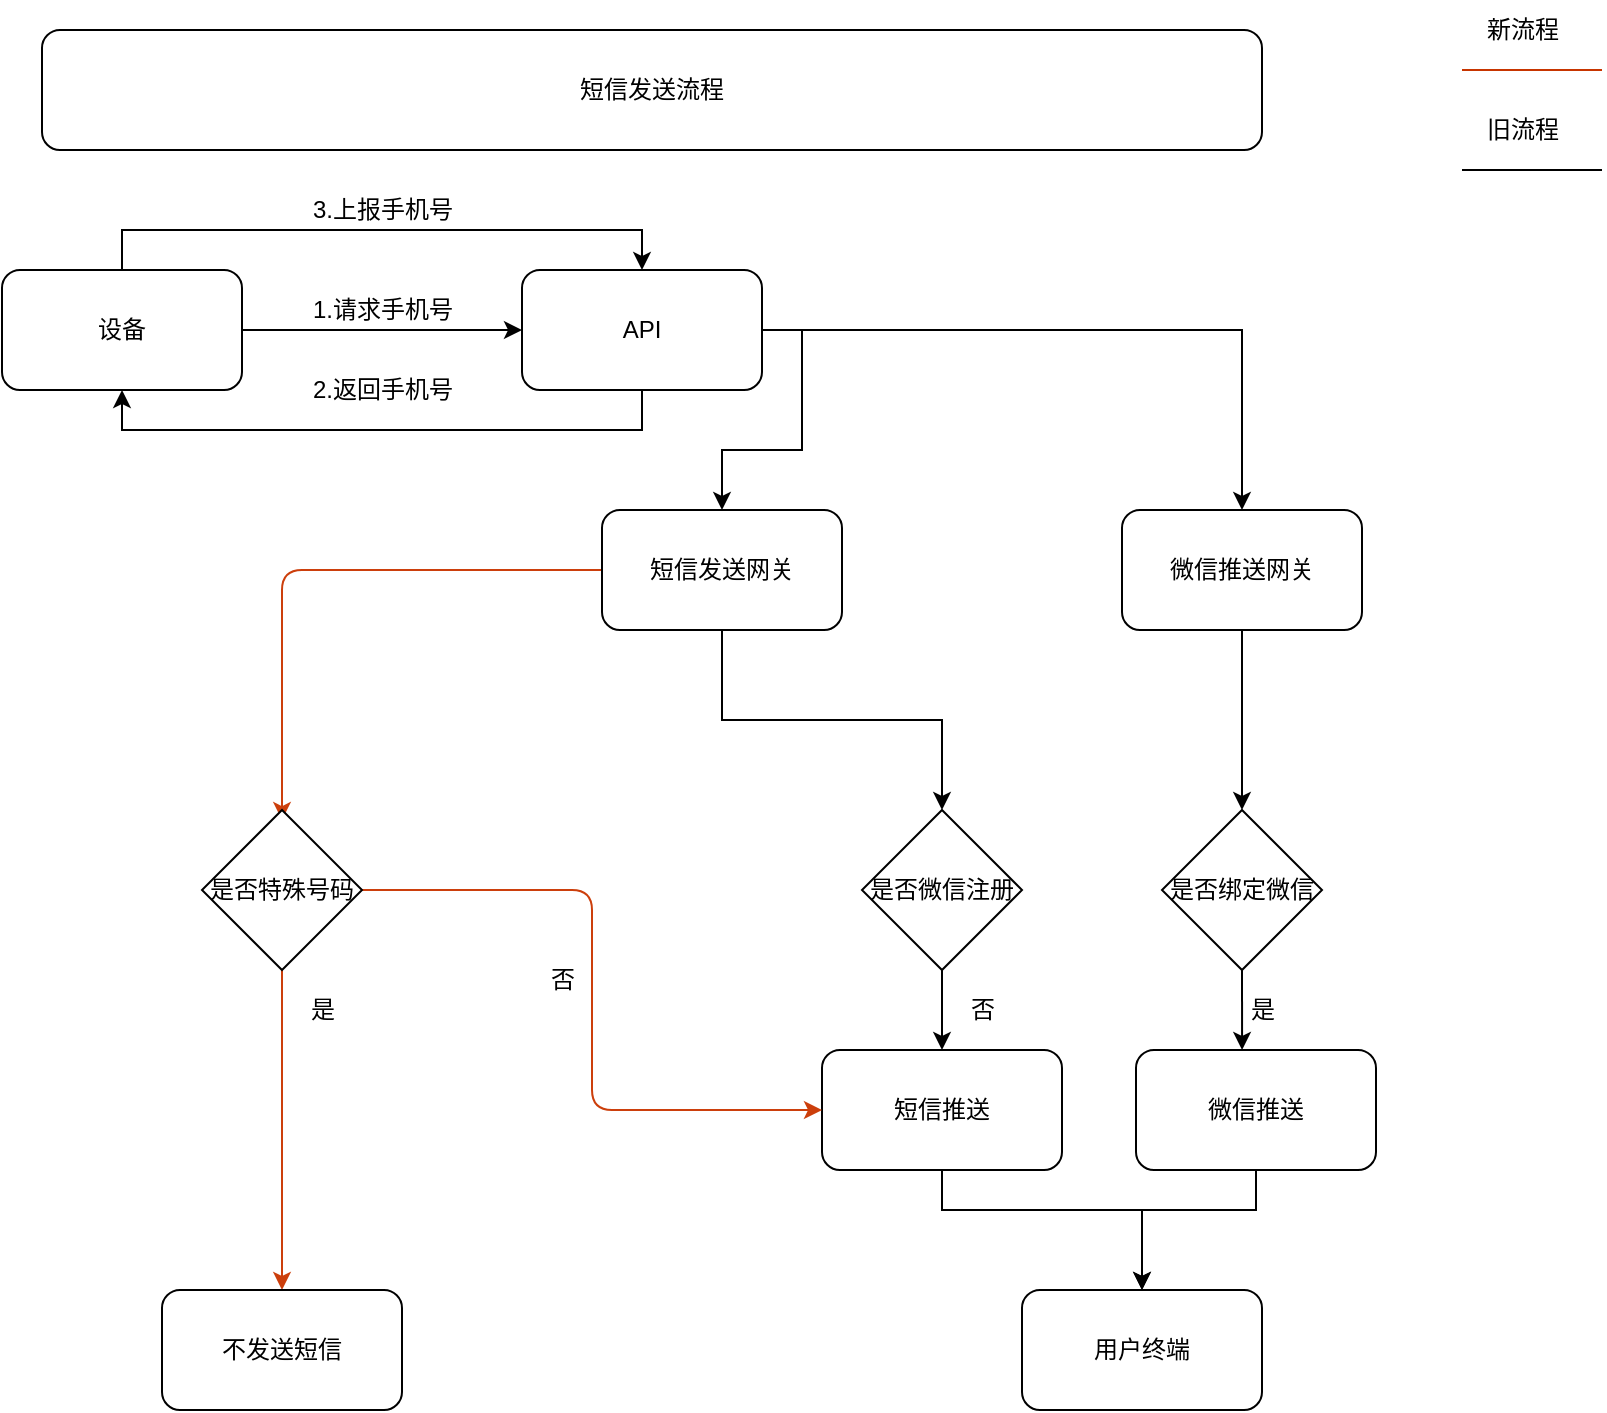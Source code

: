 <mxfile version="20.5.1" type="github">
  <diagram name="Page-1" id="52a04d89-c75d-2922-d76d-85b35f80e030">
    <mxGraphModel dx="1422" dy="762" grid="1" gridSize="10" guides="1" tooltips="1" connect="1" arrows="1" fold="1" page="1" pageScale="1" pageWidth="1100" pageHeight="850" background="none" math="0" shadow="0">
      <root>
        <mxCell id="0" />
        <mxCell id="1" parent="0" />
        <mxCell id="dq3wkl6CSuaMOuUt7eZr-1" value="短信发送流程" style="rounded=1;whiteSpace=wrap;html=1;" vertex="1" parent="1">
          <mxGeometry x="260" y="50" width="610" height="60" as="geometry" />
        </mxCell>
        <mxCell id="dq3wkl6CSuaMOuUt7eZr-4" style="edgeStyle=orthogonalEdgeStyle;rounded=0;orthogonalLoop=1;jettySize=auto;html=1;exitX=1;exitY=0.5;exitDx=0;exitDy=0;" edge="1" parent="1" source="dq3wkl6CSuaMOuUt7eZr-2" target="dq3wkl6CSuaMOuUt7eZr-3">
          <mxGeometry relative="1" as="geometry" />
        </mxCell>
        <mxCell id="dq3wkl6CSuaMOuUt7eZr-8" style="edgeStyle=orthogonalEdgeStyle;rounded=0;orthogonalLoop=1;jettySize=auto;html=1;exitX=0.5;exitY=0;exitDx=0;exitDy=0;entryX=0.5;entryY=0;entryDx=0;entryDy=0;" edge="1" parent="1" source="dq3wkl6CSuaMOuUt7eZr-2" target="dq3wkl6CSuaMOuUt7eZr-3">
          <mxGeometry relative="1" as="geometry" />
        </mxCell>
        <mxCell id="dq3wkl6CSuaMOuUt7eZr-2" value="设备" style="rounded=1;whiteSpace=wrap;html=1;" vertex="1" parent="1">
          <mxGeometry x="240" y="170" width="120" height="60" as="geometry" />
        </mxCell>
        <mxCell id="dq3wkl6CSuaMOuUt7eZr-5" style="edgeStyle=orthogonalEdgeStyle;rounded=0;orthogonalLoop=1;jettySize=auto;html=1;exitX=0.5;exitY=1;exitDx=0;exitDy=0;entryX=0.5;entryY=1;entryDx=0;entryDy=0;" edge="1" parent="1" source="dq3wkl6CSuaMOuUt7eZr-3" target="dq3wkl6CSuaMOuUt7eZr-2">
          <mxGeometry relative="1" as="geometry" />
        </mxCell>
        <mxCell id="dq3wkl6CSuaMOuUt7eZr-11" style="edgeStyle=orthogonalEdgeStyle;rounded=0;orthogonalLoop=1;jettySize=auto;html=1;exitX=1;exitY=0.5;exitDx=0;exitDy=0;" edge="1" parent="1" source="dq3wkl6CSuaMOuUt7eZr-3" target="dq3wkl6CSuaMOuUt7eZr-10">
          <mxGeometry relative="1" as="geometry" />
        </mxCell>
        <mxCell id="dq3wkl6CSuaMOuUt7eZr-13" style="edgeStyle=orthogonalEdgeStyle;rounded=0;orthogonalLoop=1;jettySize=auto;html=1;exitX=1;exitY=0.5;exitDx=0;exitDy=0;" edge="1" parent="1" source="dq3wkl6CSuaMOuUt7eZr-3" target="dq3wkl6CSuaMOuUt7eZr-12">
          <mxGeometry relative="1" as="geometry" />
        </mxCell>
        <mxCell id="dq3wkl6CSuaMOuUt7eZr-3" value="API" style="rounded=1;whiteSpace=wrap;html=1;" vertex="1" parent="1">
          <mxGeometry x="500" y="170" width="120" height="60" as="geometry" />
        </mxCell>
        <mxCell id="dq3wkl6CSuaMOuUt7eZr-6" value="1.请求手机号" style="text;html=1;align=center;verticalAlign=middle;resizable=0;points=[];autosize=1;strokeColor=none;fillColor=none;" vertex="1" parent="1">
          <mxGeometry x="385" y="175" width="90" height="30" as="geometry" />
        </mxCell>
        <mxCell id="dq3wkl6CSuaMOuUt7eZr-7" value="2.返回手机号" style="text;html=1;align=center;verticalAlign=middle;resizable=0;points=[];autosize=1;strokeColor=none;fillColor=none;" vertex="1" parent="1">
          <mxGeometry x="385" y="215" width="90" height="30" as="geometry" />
        </mxCell>
        <mxCell id="dq3wkl6CSuaMOuUt7eZr-9" value="3.上报手机号" style="text;html=1;align=center;verticalAlign=middle;resizable=0;points=[];autosize=1;strokeColor=none;fillColor=none;" vertex="1" parent="1">
          <mxGeometry x="385" y="125" width="90" height="30" as="geometry" />
        </mxCell>
        <mxCell id="dq3wkl6CSuaMOuUt7eZr-16" style="edgeStyle=orthogonalEdgeStyle;rounded=0;orthogonalLoop=1;jettySize=auto;html=1;exitX=0.5;exitY=1;exitDx=0;exitDy=0;entryX=0.5;entryY=0;entryDx=0;entryDy=0;" edge="1" parent="1" source="dq3wkl6CSuaMOuUt7eZr-10" target="dq3wkl6CSuaMOuUt7eZr-17">
          <mxGeometry relative="1" as="geometry">
            <mxPoint x="790" y="460" as="targetPoint" />
          </mxGeometry>
        </mxCell>
        <mxCell id="dq3wkl6CSuaMOuUt7eZr-39" style="edgeStyle=orthogonalEdgeStyle;rounded=1;orthogonalLoop=1;jettySize=auto;html=1;exitX=0;exitY=0.5;exitDx=0;exitDy=0;strokeColor=#CC3F0C;entryX=0.5;entryY=0.063;entryDx=0;entryDy=0;entryPerimeter=0;" edge="1" parent="1" source="dq3wkl6CSuaMOuUt7eZr-10" target="dq3wkl6CSuaMOuUt7eZr-40">
          <mxGeometry relative="1" as="geometry">
            <mxPoint x="380" y="450" as="targetPoint" />
          </mxGeometry>
        </mxCell>
        <mxCell id="dq3wkl6CSuaMOuUt7eZr-10" value="短信发送网关" style="rounded=1;whiteSpace=wrap;html=1;" vertex="1" parent="1">
          <mxGeometry x="540" y="290" width="120" height="60" as="geometry" />
        </mxCell>
        <mxCell id="dq3wkl6CSuaMOuUt7eZr-21" style="edgeStyle=orthogonalEdgeStyle;rounded=0;orthogonalLoop=1;jettySize=auto;html=1;exitX=0.5;exitY=1;exitDx=0;exitDy=0;entryX=0.5;entryY=0;entryDx=0;entryDy=0;" edge="1" parent="1" source="dq3wkl6CSuaMOuUt7eZr-12" target="dq3wkl6CSuaMOuUt7eZr-20">
          <mxGeometry relative="1" as="geometry" />
        </mxCell>
        <mxCell id="dq3wkl6CSuaMOuUt7eZr-12" value="微信推送网关" style="rounded=1;whiteSpace=wrap;html=1;" vertex="1" parent="1">
          <mxGeometry x="800" y="290" width="120" height="60" as="geometry" />
        </mxCell>
        <mxCell id="dq3wkl6CSuaMOuUt7eZr-14" value="用户终端" style="rounded=1;whiteSpace=wrap;html=1;" vertex="1" parent="1">
          <mxGeometry x="750" y="680" width="120" height="60" as="geometry" />
        </mxCell>
        <mxCell id="dq3wkl6CSuaMOuUt7eZr-22" style="edgeStyle=orthogonalEdgeStyle;rounded=0;orthogonalLoop=1;jettySize=auto;html=1;exitX=0.5;exitY=1;exitDx=0;exitDy=0;entryX=0.5;entryY=0;entryDx=0;entryDy=0;" edge="1" parent="1" source="dq3wkl6CSuaMOuUt7eZr-17" target="dq3wkl6CSuaMOuUt7eZr-18">
          <mxGeometry relative="1" as="geometry" />
        </mxCell>
        <mxCell id="dq3wkl6CSuaMOuUt7eZr-17" value="是否微信注册" style="rhombus;whiteSpace=wrap;html=1;" vertex="1" parent="1">
          <mxGeometry x="670" y="440" width="80" height="80" as="geometry" />
        </mxCell>
        <mxCell id="dq3wkl6CSuaMOuUt7eZr-24" style="edgeStyle=orthogonalEdgeStyle;rounded=0;orthogonalLoop=1;jettySize=auto;html=1;exitX=0.5;exitY=1;exitDx=0;exitDy=0;entryX=0.5;entryY=0;entryDx=0;entryDy=0;" edge="1" parent="1" source="dq3wkl6CSuaMOuUt7eZr-18" target="dq3wkl6CSuaMOuUt7eZr-14">
          <mxGeometry relative="1" as="geometry">
            <Array as="points">
              <mxPoint x="710" y="640" />
              <mxPoint x="810" y="640" />
            </Array>
          </mxGeometry>
        </mxCell>
        <mxCell id="dq3wkl6CSuaMOuUt7eZr-18" value="短信推送" style="rounded=1;whiteSpace=wrap;html=1;" vertex="1" parent="1">
          <mxGeometry x="650" y="560" width="120" height="60" as="geometry" />
        </mxCell>
        <mxCell id="dq3wkl6CSuaMOuUt7eZr-28" style="edgeStyle=orthogonalEdgeStyle;rounded=0;orthogonalLoop=1;jettySize=auto;html=1;exitX=0.5;exitY=1;exitDx=0;exitDy=0;entryX=0.5;entryY=0;entryDx=0;entryDy=0;" edge="1" parent="1" source="dq3wkl6CSuaMOuUt7eZr-19" target="dq3wkl6CSuaMOuUt7eZr-14">
          <mxGeometry relative="1" as="geometry">
            <mxPoint x="810" y="660" as="targetPoint" />
            <Array as="points">
              <mxPoint x="867" y="640" />
              <mxPoint x="810" y="640" />
            </Array>
          </mxGeometry>
        </mxCell>
        <mxCell id="dq3wkl6CSuaMOuUt7eZr-19" value="微信推送" style="rounded=1;whiteSpace=wrap;html=1;" vertex="1" parent="1">
          <mxGeometry x="807" y="560" width="120" height="60" as="geometry" />
        </mxCell>
        <mxCell id="dq3wkl6CSuaMOuUt7eZr-23" style="edgeStyle=orthogonalEdgeStyle;rounded=0;orthogonalLoop=1;jettySize=auto;html=1;exitX=0.5;exitY=1;exitDx=0;exitDy=0;entryX=0.442;entryY=0;entryDx=0;entryDy=0;entryPerimeter=0;" edge="1" parent="1" source="dq3wkl6CSuaMOuUt7eZr-20" target="dq3wkl6CSuaMOuUt7eZr-19">
          <mxGeometry relative="1" as="geometry" />
        </mxCell>
        <mxCell id="dq3wkl6CSuaMOuUt7eZr-20" value="是否绑定微信" style="rhombus;whiteSpace=wrap;html=1;" vertex="1" parent="1">
          <mxGeometry x="820" y="440" width="80" height="80" as="geometry" />
        </mxCell>
        <mxCell id="dq3wkl6CSuaMOuUt7eZr-29" value="否" style="text;html=1;align=center;verticalAlign=middle;resizable=0;points=[];autosize=1;strokeColor=none;fillColor=none;" vertex="1" parent="1">
          <mxGeometry x="710" y="525" width="40" height="30" as="geometry" />
        </mxCell>
        <mxCell id="dq3wkl6CSuaMOuUt7eZr-30" value="是" style="text;html=1;align=center;verticalAlign=middle;resizable=0;points=[];autosize=1;strokeColor=none;fillColor=none;" vertex="1" parent="1">
          <mxGeometry x="850" y="525" width="40" height="30" as="geometry" />
        </mxCell>
        <mxCell id="dq3wkl6CSuaMOuUt7eZr-31" value="" style="endArrow=none;html=1;rounded=0;strokeColor=#C73500;fillColor=#fa6800;" edge="1" parent="1">
          <mxGeometry width="50" height="50" relative="1" as="geometry">
            <mxPoint x="970" y="70" as="sourcePoint" />
            <mxPoint x="1040" y="70" as="targetPoint" />
          </mxGeometry>
        </mxCell>
        <mxCell id="dq3wkl6CSuaMOuUt7eZr-35" value="新流程" style="text;html=1;align=center;verticalAlign=middle;resizable=0;points=[];autosize=1;strokeColor=none;fillColor=none;" vertex="1" parent="1">
          <mxGeometry x="970" y="35" width="60" height="30" as="geometry" />
        </mxCell>
        <mxCell id="dq3wkl6CSuaMOuUt7eZr-36" value="" style="endArrow=none;html=1;rounded=1;strokeColor=#000000;" edge="1" parent="1">
          <mxGeometry width="50" height="50" relative="1" as="geometry">
            <mxPoint x="970" y="120" as="sourcePoint" />
            <mxPoint x="1040" y="120" as="targetPoint" />
          </mxGeometry>
        </mxCell>
        <mxCell id="dq3wkl6CSuaMOuUt7eZr-37" value="旧流程" style="text;html=1;align=center;verticalAlign=middle;resizable=0;points=[];autosize=1;strokeColor=none;fillColor=none;" vertex="1" parent="1">
          <mxGeometry x="970" y="85" width="60" height="30" as="geometry" />
        </mxCell>
        <mxCell id="dq3wkl6CSuaMOuUt7eZr-42" style="edgeStyle=orthogonalEdgeStyle;rounded=1;orthogonalLoop=1;jettySize=auto;html=1;exitX=0.5;exitY=1;exitDx=0;exitDy=0;strokeColor=#CC3F0C;entryX=0.5;entryY=0;entryDx=0;entryDy=0;" edge="1" parent="1" source="dq3wkl6CSuaMOuUt7eZr-40" target="dq3wkl6CSuaMOuUt7eZr-43">
          <mxGeometry relative="1" as="geometry">
            <mxPoint x="380" y="570" as="targetPoint" />
          </mxGeometry>
        </mxCell>
        <mxCell id="dq3wkl6CSuaMOuUt7eZr-45" style="edgeStyle=orthogonalEdgeStyle;rounded=1;orthogonalLoop=1;jettySize=auto;html=1;exitX=1;exitY=0.5;exitDx=0;exitDy=0;entryX=0;entryY=0.5;entryDx=0;entryDy=0;strokeColor=#CC3F0C;" edge="1" parent="1" source="dq3wkl6CSuaMOuUt7eZr-40" target="dq3wkl6CSuaMOuUt7eZr-18">
          <mxGeometry relative="1" as="geometry" />
        </mxCell>
        <mxCell id="dq3wkl6CSuaMOuUt7eZr-40" value="是否特殊号码" style="rhombus;whiteSpace=wrap;html=1;" vertex="1" parent="1">
          <mxGeometry x="340" y="440" width="80" height="80" as="geometry" />
        </mxCell>
        <mxCell id="dq3wkl6CSuaMOuUt7eZr-43" value="不发送短信" style="rounded=1;whiteSpace=wrap;html=1;" vertex="1" parent="1">
          <mxGeometry x="320" y="680" width="120" height="60" as="geometry" />
        </mxCell>
        <mxCell id="dq3wkl6CSuaMOuUt7eZr-44" value="是" style="text;html=1;align=center;verticalAlign=middle;resizable=0;points=[];autosize=1;strokeColor=none;fillColor=none;" vertex="1" parent="1">
          <mxGeometry x="380" y="525" width="40" height="30" as="geometry" />
        </mxCell>
        <mxCell id="dq3wkl6CSuaMOuUt7eZr-46" value="否" style="text;html=1;align=center;verticalAlign=middle;resizable=0;points=[];autosize=1;strokeColor=none;fillColor=none;" vertex="1" parent="1">
          <mxGeometry x="500" y="510" width="40" height="30" as="geometry" />
        </mxCell>
      </root>
    </mxGraphModel>
  </diagram>
</mxfile>
